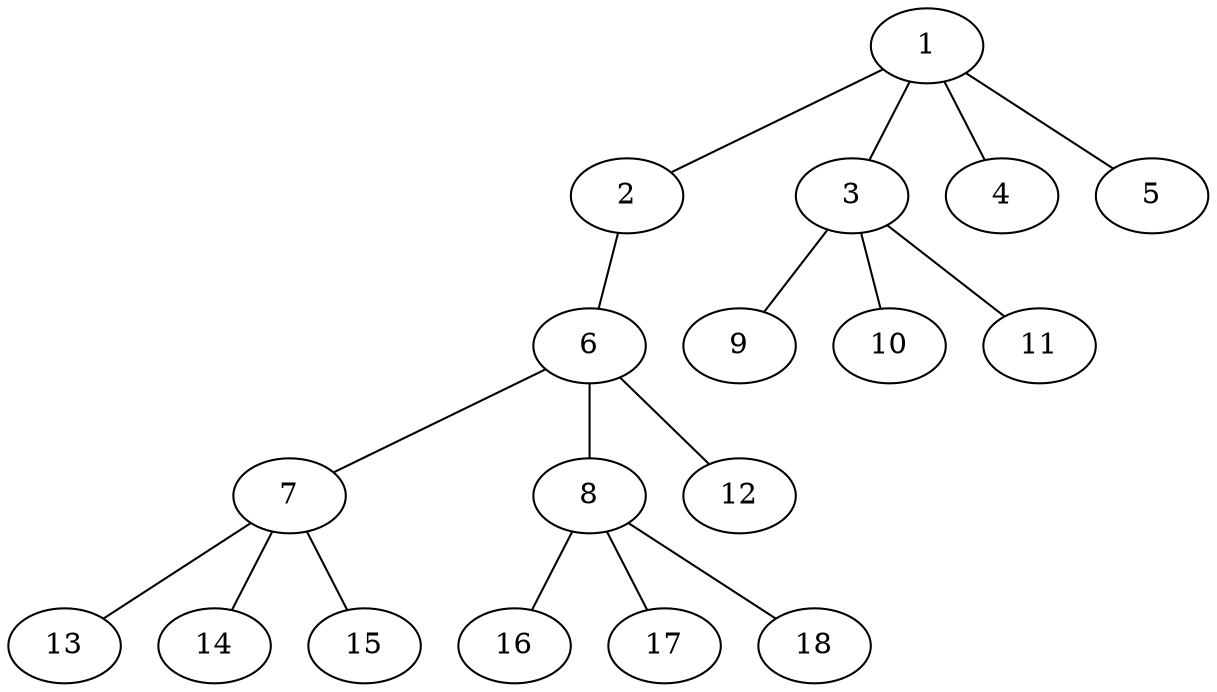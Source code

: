 graph molecule_2773 {
	1	 [chem=P];
	2	 [chem=O];
	1 -- 2	 [valence=1];
	3	 [chem=C];
	1 -- 3	 [valence=1];
	4	 [chem=O];
	1 -- 4	 [valence=2];
	5	 [chem=F];
	1 -- 5	 [valence=1];
	6	 [chem=C];
	2 -- 6	 [valence=1];
	9	 [chem=H];
	3 -- 9	 [valence=1];
	10	 [chem=H];
	3 -- 10	 [valence=1];
	11	 [chem=H];
	3 -- 11	 [valence=1];
	7	 [chem=C];
	6 -- 7	 [valence=1];
	8	 [chem=C];
	6 -- 8	 [valence=1];
	12	 [chem=H];
	6 -- 12	 [valence=1];
	13	 [chem=H];
	7 -- 13	 [valence=1];
	14	 [chem=H];
	7 -- 14	 [valence=1];
	15	 [chem=H];
	7 -- 15	 [valence=1];
	16	 [chem=H];
	8 -- 16	 [valence=1];
	17	 [chem=H];
	8 -- 17	 [valence=1];
	18	 [chem=H];
	8 -- 18	 [valence=1];
}
